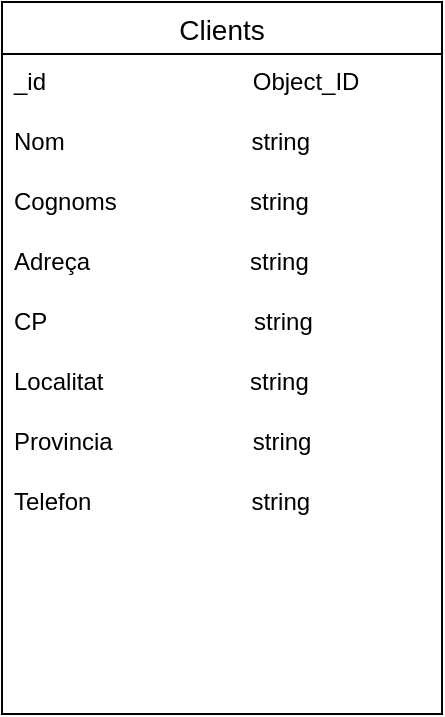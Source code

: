 <mxfile version="20.5.3" type="device"><diagram id="9aDehCo5hdhTySjYsrxN" name="Página-1"><mxGraphModel dx="1422" dy="772" grid="1" gridSize="10" guides="1" tooltips="1" connect="1" arrows="1" fold="1" page="1" pageScale="1" pageWidth="1169" pageHeight="827" math="0" shadow="0"><root><mxCell id="0"/><mxCell id="1" parent="0"/><mxCell id="5XBWz95MrWO_16-Lm51A-1" value="Clients" style="swimlane;fontStyle=0;childLayout=stackLayout;horizontal=1;startSize=26;horizontalStack=0;resizeParent=1;resizeParentMax=0;resizeLast=0;collapsible=1;marginBottom=0;align=center;fontSize=14;" vertex="1" parent="1"><mxGeometry x="90" y="110" width="220" height="356" as="geometry"/></mxCell><mxCell id="5XBWz95MrWO_16-Lm51A-2" value="_id                               Object_ID" style="text;strokeColor=none;fillColor=none;spacingLeft=4;spacingRight=4;overflow=hidden;rotatable=0;points=[[0,0.5],[1,0.5]];portConstraint=eastwest;fontSize=12;" vertex="1" parent="5XBWz95MrWO_16-Lm51A-1"><mxGeometry y="26" width="220" height="30" as="geometry"/></mxCell><mxCell id="5XBWz95MrWO_16-Lm51A-3" value="Nom                            string" style="text;strokeColor=none;fillColor=none;spacingLeft=4;spacingRight=4;overflow=hidden;rotatable=0;points=[[0,0.5],[1,0.5]];portConstraint=eastwest;fontSize=12;" vertex="1" parent="5XBWz95MrWO_16-Lm51A-1"><mxGeometry y="56" width="220" height="30" as="geometry"/></mxCell><mxCell id="5XBWz95MrWO_16-Lm51A-4" value="Cognoms                    string" style="text;strokeColor=none;fillColor=none;spacingLeft=4;spacingRight=4;overflow=hidden;rotatable=0;points=[[0,0.5],[1,0.5]];portConstraint=eastwest;fontSize=12;" vertex="1" parent="5XBWz95MrWO_16-Lm51A-1"><mxGeometry y="86" width="220" height="30" as="geometry"/></mxCell><mxCell id="5XBWz95MrWO_16-Lm51A-17" value="Adreça                        string" style="text;strokeColor=none;fillColor=none;spacingLeft=4;spacingRight=4;overflow=hidden;rotatable=0;points=[[0,0.5],[1,0.5]];portConstraint=eastwest;fontSize=12;" vertex="1" parent="5XBWz95MrWO_16-Lm51A-1"><mxGeometry y="116" width="220" height="30" as="geometry"/></mxCell><mxCell id="5XBWz95MrWO_16-Lm51A-16" value="CP                               string" style="text;strokeColor=none;fillColor=none;spacingLeft=4;spacingRight=4;overflow=hidden;rotatable=0;points=[[0,0.5],[1,0.5]];portConstraint=eastwest;fontSize=12;" vertex="1" parent="5XBWz95MrWO_16-Lm51A-1"><mxGeometry y="146" width="220" height="30" as="geometry"/></mxCell><mxCell id="5XBWz95MrWO_16-Lm51A-15" value="Localitat                      string" style="text;strokeColor=none;fillColor=none;spacingLeft=4;spacingRight=4;overflow=hidden;rotatable=0;points=[[0,0.5],[1,0.5]];portConstraint=eastwest;fontSize=12;" vertex="1" parent="5XBWz95MrWO_16-Lm51A-1"><mxGeometry y="176" width="220" height="30" as="geometry"/></mxCell><mxCell id="5XBWz95MrWO_16-Lm51A-14" value="Provincia                     string" style="text;strokeColor=none;fillColor=none;spacingLeft=4;spacingRight=4;overflow=hidden;rotatable=0;points=[[0,0.5],[1,0.5]];portConstraint=eastwest;fontSize=12;" vertex="1" parent="5XBWz95MrWO_16-Lm51A-1"><mxGeometry y="206" width="220" height="30" as="geometry"/></mxCell><mxCell id="5XBWz95MrWO_16-Lm51A-13" value="Telefon                        string" style="text;strokeColor=none;fillColor=none;spacingLeft=4;spacingRight=4;overflow=hidden;rotatable=0;points=[[0,0.5],[1,0.5]];portConstraint=eastwest;fontSize=12;" vertex="1" parent="5XBWz95MrWO_16-Lm51A-1"><mxGeometry y="236" width="220" height="30" as="geometry"/></mxCell><mxCell id="5XBWz95MrWO_16-Lm51A-12" style="text;strokeColor=none;fillColor=none;spacingLeft=4;spacingRight=4;overflow=hidden;rotatable=0;points=[[0,0.5],[1,0.5]];portConstraint=eastwest;fontSize=12;" vertex="1" parent="5XBWz95MrWO_16-Lm51A-1"><mxGeometry y="266" width="220" height="30" as="geometry"/></mxCell><mxCell id="5XBWz95MrWO_16-Lm51A-11" style="text;strokeColor=none;fillColor=none;spacingLeft=4;spacingRight=4;overflow=hidden;rotatable=0;points=[[0,0.5],[1,0.5]];portConstraint=eastwest;fontSize=12;" vertex="1" parent="5XBWz95MrWO_16-Lm51A-1"><mxGeometry y="296" width="220" height="30" as="geometry"/></mxCell><mxCell id="5XBWz95MrWO_16-Lm51A-10" style="text;strokeColor=none;fillColor=none;spacingLeft=4;spacingRight=4;overflow=hidden;rotatable=0;points=[[0,0.5],[1,0.5]];portConstraint=eastwest;fontSize=12;" vertex="1" parent="5XBWz95MrWO_16-Lm51A-1"><mxGeometry y="326" width="220" height="30" as="geometry"/></mxCell></root></mxGraphModel></diagram></mxfile>